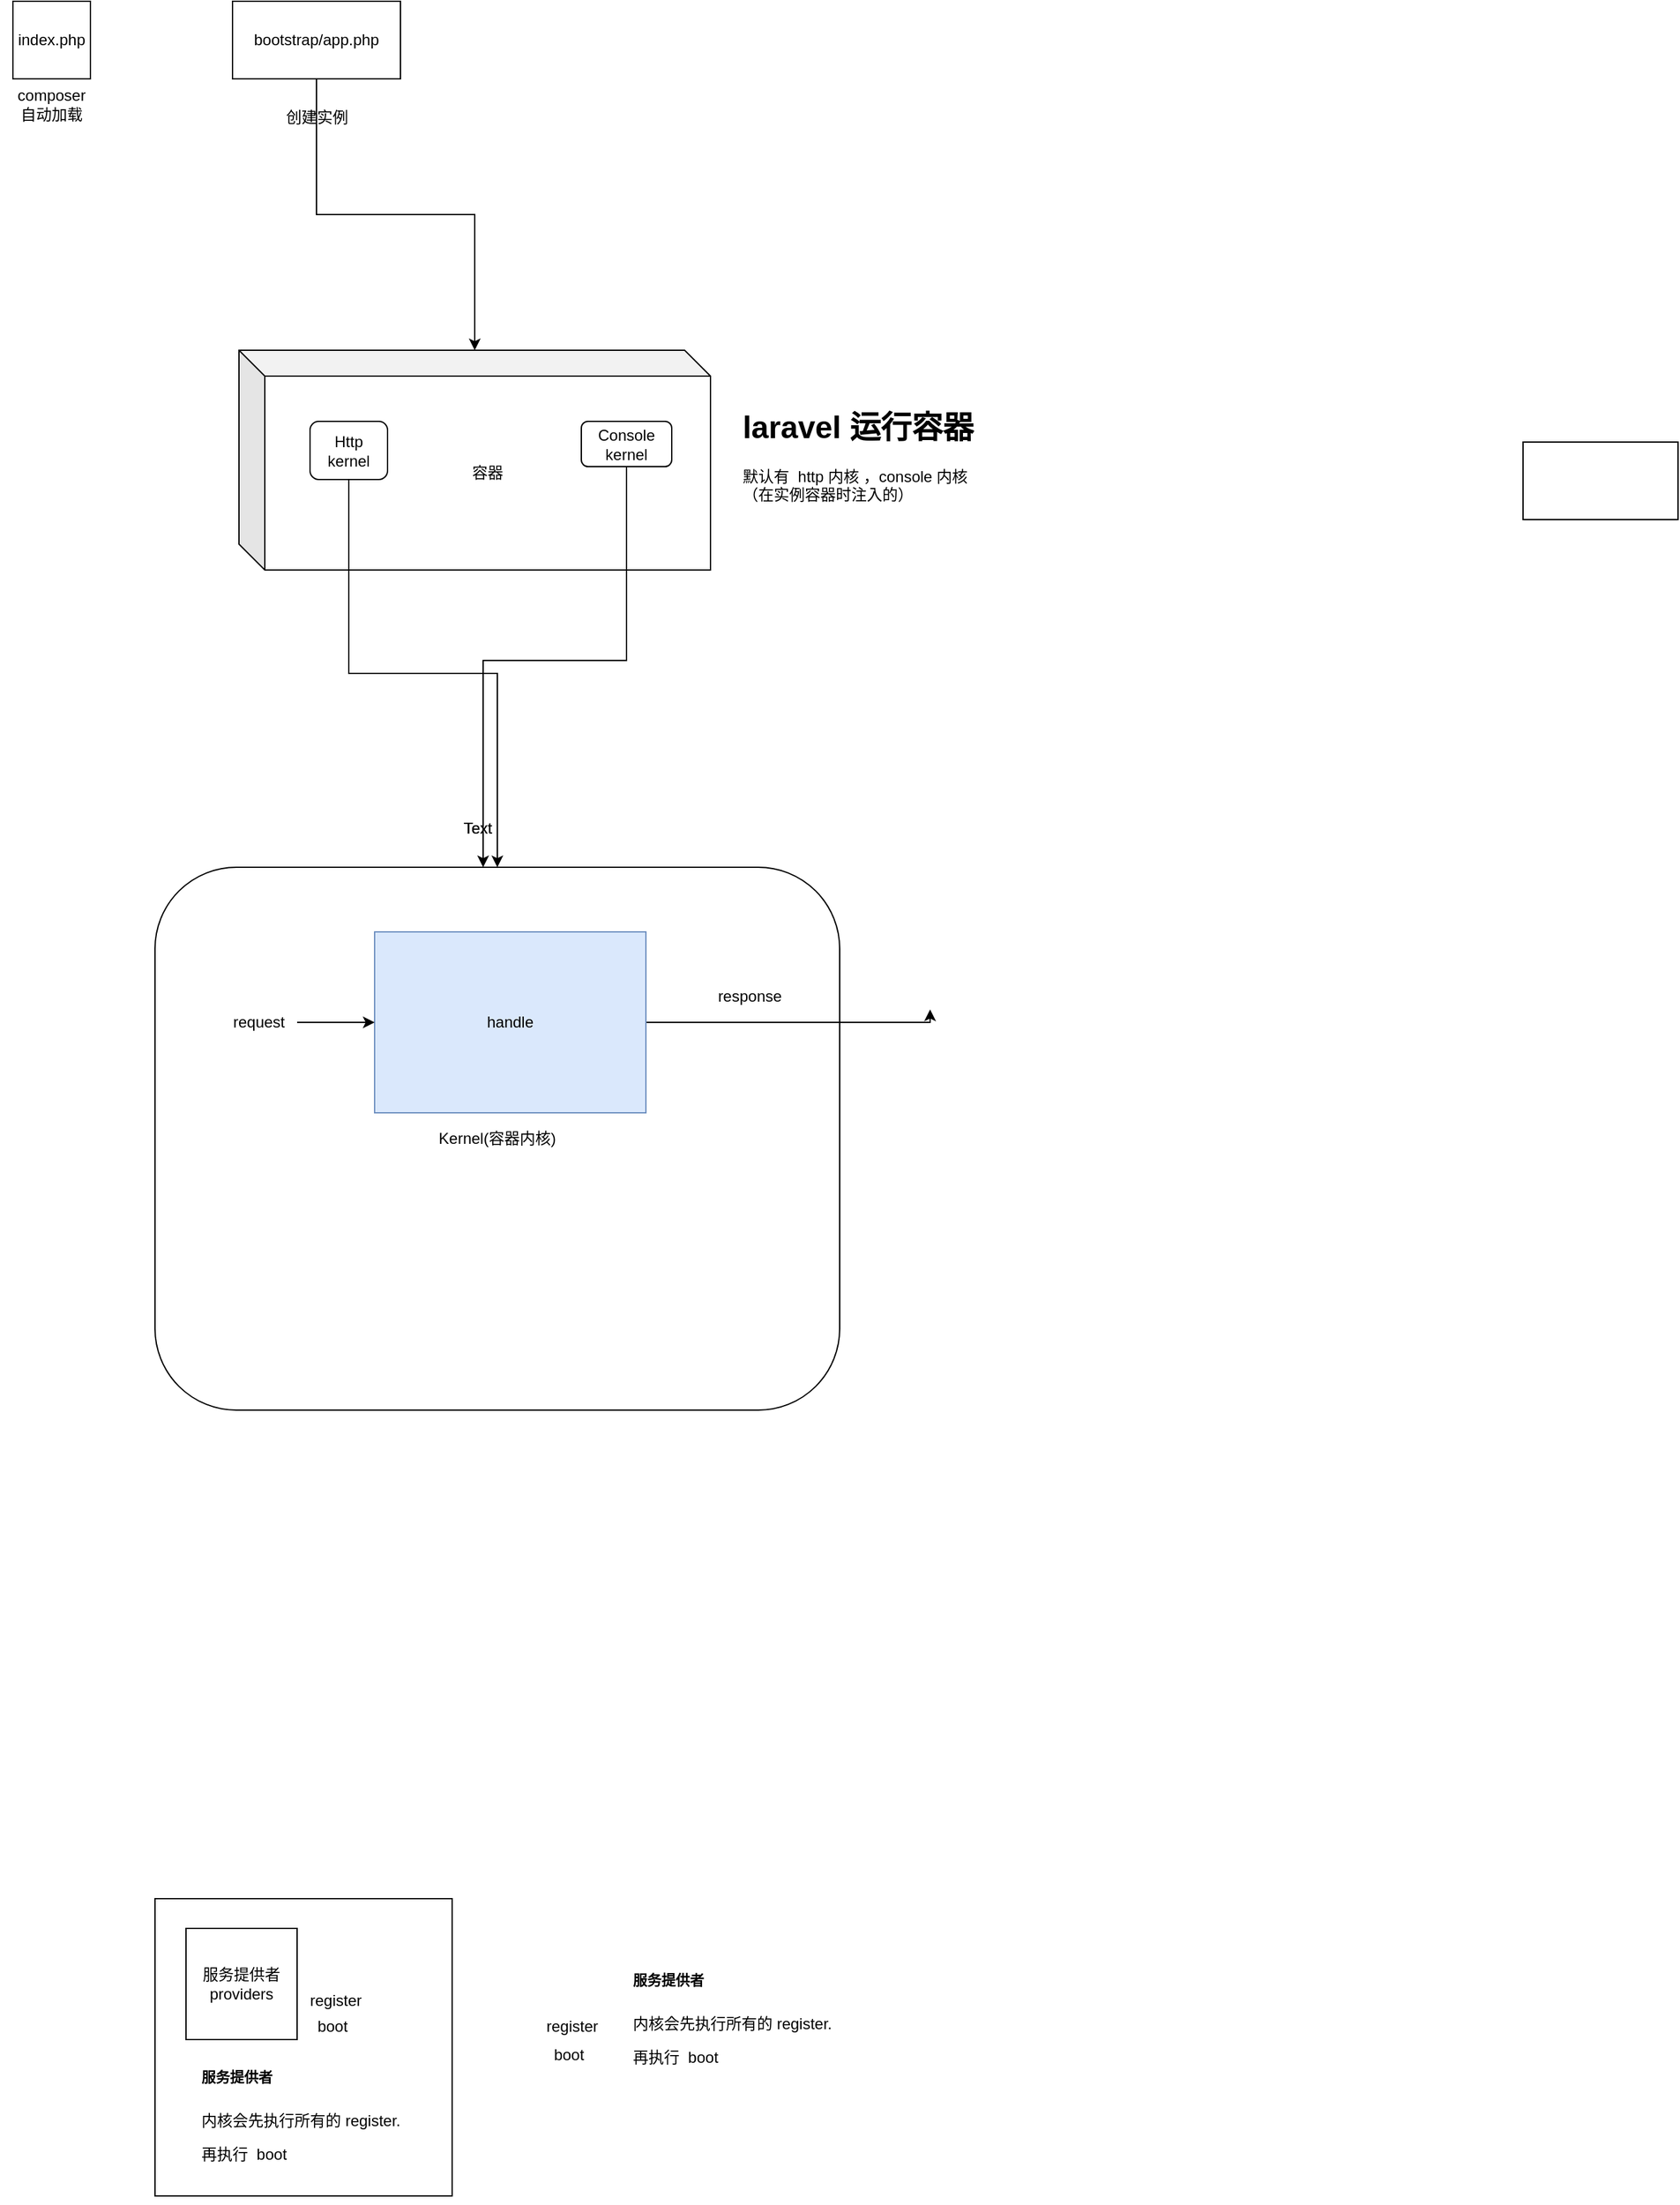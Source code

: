 <mxfile version="14.1.8" type="github">
  <diagram id="jYcRAxDgJYYIYYRb9l8G" name="Page-1">
    <mxGraphModel dx="1185" dy="635" grid="1" gridSize="23" guides="1" tooltips="1" connect="1" arrows="1" fold="1" page="1" pageScale="1" pageWidth="827" pageHeight="1169" math="0" shadow="0">
      <root>
        <mxCell id="0" />
        <mxCell id="1" parent="0" />
        <mxCell id="-JC5Y1mmU6ygiX1v_kIU-1" value="index.php" style="whiteSpace=wrap;html=1;aspect=fixed;" vertex="1" parent="1">
          <mxGeometry x="50" y="50" width="60" height="60" as="geometry" />
        </mxCell>
        <mxCell id="-JC5Y1mmU6ygiX1v_kIU-12" style="edgeStyle=orthogonalEdgeStyle;rounded=0;orthogonalLoop=1;jettySize=auto;html=1;" edge="1" parent="1" source="-JC5Y1mmU6ygiX1v_kIU-3" target="-JC5Y1mmU6ygiX1v_kIU-9">
          <mxGeometry relative="1" as="geometry" />
        </mxCell>
        <mxCell id="-JC5Y1mmU6ygiX1v_kIU-3" value="bootstrap/app.php" style="whiteSpace=wrap;html=1;" vertex="1" parent="1">
          <mxGeometry x="220" y="50" width="130" height="60" as="geometry" />
        </mxCell>
        <mxCell id="-JC5Y1mmU6ygiX1v_kIU-4" value="composer&lt;br&gt;自动加载" style="text;html=1;strokeColor=none;fillColor=none;align=center;verticalAlign=middle;whiteSpace=wrap;rounded=0;" vertex="1" parent="1">
          <mxGeometry x="40" y="120" width="80" height="20" as="geometry" />
        </mxCell>
        <mxCell id="-JC5Y1mmU6ygiX1v_kIU-7" value="创建实例&lt;br&gt;" style="text;html=1;align=center;verticalAlign=middle;resizable=0;points=[];autosize=1;" vertex="1" parent="1">
          <mxGeometry x="255" y="130" width="60" height="20" as="geometry" />
        </mxCell>
        <mxCell id="-JC5Y1mmU6ygiX1v_kIU-9" value="容器" style="shape=cube;whiteSpace=wrap;html=1;boundedLbl=1;backgroundOutline=1;darkOpacity=0.05;darkOpacity2=0.1;" vertex="1" parent="1">
          <mxGeometry x="225" y="320" width="365" height="170" as="geometry" />
        </mxCell>
        <mxCell id="-JC5Y1mmU6ygiX1v_kIU-20" style="edgeStyle=orthogonalEdgeStyle;rounded=0;orthogonalLoop=1;jettySize=auto;html=1;" edge="1" parent="1" source="-JC5Y1mmU6ygiX1v_kIU-14" target="-JC5Y1mmU6ygiX1v_kIU-19">
          <mxGeometry relative="1" as="geometry" />
        </mxCell>
        <mxCell id="-JC5Y1mmU6ygiX1v_kIU-14" value="Http kernel" style="rounded=1;whiteSpace=wrap;html=1;" vertex="1" parent="1">
          <mxGeometry x="280" y="375" width="60" height="45" as="geometry" />
        </mxCell>
        <mxCell id="-JC5Y1mmU6ygiX1v_kIU-21" style="edgeStyle=orthogonalEdgeStyle;rounded=0;orthogonalLoop=1;jettySize=auto;html=1;" edge="1" parent="1" source="-JC5Y1mmU6ygiX1v_kIU-15" target="-JC5Y1mmU6ygiX1v_kIU-19">
          <mxGeometry relative="1" as="geometry">
            <Array as="points">
              <mxPoint x="525" y="560" />
              <mxPoint x="414" y="560" />
            </Array>
          </mxGeometry>
        </mxCell>
        <mxCell id="-JC5Y1mmU6ygiX1v_kIU-15" value="Console kernel&lt;br&gt;" style="rounded=1;whiteSpace=wrap;html=1;" vertex="1" parent="1">
          <mxGeometry x="490" y="375" width="70" height="35" as="geometry" />
        </mxCell>
        <mxCell id="-JC5Y1mmU6ygiX1v_kIU-17" value="&lt;h1&gt;laravel 运行容器&lt;/h1&gt;&lt;div&gt;默认有&amp;nbsp; http 内核 ，console 内核&lt;/div&gt;&lt;div&gt;（在实例容器时注入的）&lt;/div&gt;" style="text;html=1;strokeColor=none;fillColor=none;spacing=5;spacingTop=-20;whiteSpace=wrap;overflow=hidden;rounded=0;" vertex="1" parent="1">
          <mxGeometry x="610" y="360" width="190" height="120" as="geometry" />
        </mxCell>
        <mxCell id="-JC5Y1mmU6ygiX1v_kIU-19" value="Kernel(容器内核)" style="rounded=1;whiteSpace=wrap;html=1;" vertex="1" parent="1">
          <mxGeometry x="160" y="720" width="530" height="420" as="geometry" />
        </mxCell>
        <mxCell id="-JC5Y1mmU6ygiX1v_kIU-30" style="edgeStyle=orthogonalEdgeStyle;rounded=0;orthogonalLoop=1;jettySize=auto;html=1;" edge="1" parent="1" source="-JC5Y1mmU6ygiX1v_kIU-23">
          <mxGeometry relative="1" as="geometry">
            <mxPoint x="760" y="830" as="targetPoint" />
            <Array as="points">
              <mxPoint x="760" y="840" />
            </Array>
          </mxGeometry>
        </mxCell>
        <mxCell id="-JC5Y1mmU6ygiX1v_kIU-23" value="handle&lt;br&gt;" style="whiteSpace=wrap;html=1;fillColor=#dae8fc;strokeColor=#6c8ebf;" vertex="1" parent="1">
          <mxGeometry x="330" y="770" width="210" height="140" as="geometry" />
        </mxCell>
        <mxCell id="-JC5Y1mmU6ygiX1v_kIU-25" value="Text" style="text;html=1;strokeColor=none;fillColor=none;align=center;verticalAlign=middle;whiteSpace=wrap;rounded=0;" vertex="1" parent="1">
          <mxGeometry x="390" y="680" width="40" height="20" as="geometry" />
        </mxCell>
        <mxCell id="-JC5Y1mmU6ygiX1v_kIU-26" value="Text" style="text;html=1;strokeColor=none;fillColor=none;align=center;verticalAlign=middle;whiteSpace=wrap;rounded=0;" vertex="1" parent="1">
          <mxGeometry x="390" y="680" width="40" height="20" as="geometry" />
        </mxCell>
        <mxCell id="-JC5Y1mmU6ygiX1v_kIU-32" style="edgeStyle=orthogonalEdgeStyle;rounded=0;orthogonalLoop=1;jettySize=auto;html=1;" edge="1" parent="1" source="-JC5Y1mmU6ygiX1v_kIU-27" target="-JC5Y1mmU6ygiX1v_kIU-23">
          <mxGeometry relative="1" as="geometry" />
        </mxCell>
        <mxCell id="-JC5Y1mmU6ygiX1v_kIU-27" value="request" style="text;html=1;align=center;verticalAlign=middle;resizable=0;points=[];autosize=1;" vertex="1" parent="1">
          <mxGeometry x="210" y="830" width="60" height="20" as="geometry" />
        </mxCell>
        <mxCell id="-JC5Y1mmU6ygiX1v_kIU-31" value="response&lt;br&gt;" style="text;html=1;align=center;verticalAlign=middle;resizable=0;points=[];autosize=1;" vertex="1" parent="1">
          <mxGeometry x="590" y="810" width="60" height="20" as="geometry" />
        </mxCell>
        <mxCell id="-JC5Y1mmU6ygiX1v_kIU-839" value="" style="whiteSpace=wrap;html=1;" vertex="1" parent="1">
          <mxGeometry x="1219" y="391" width="120" height="60" as="geometry" />
        </mxCell>
        <mxCell id="-JC5Y1mmU6ygiX1v_kIU-842" value="register" style="text;html=1;strokeColor=none;fillColor=none;align=center;verticalAlign=middle;whiteSpace=wrap;rounded=0;" vertex="1" parent="1">
          <mxGeometry x="463" y="1607" width="40" height="20" as="geometry" />
        </mxCell>
        <mxCell id="-JC5Y1mmU6ygiX1v_kIU-843" value="boot&lt;br&gt;" style="text;html=1;align=center;verticalAlign=middle;resizable=0;points=[];autosize=1;" vertex="1" parent="1">
          <mxGeometry x="457" y="1627" width="46" height="23" as="geometry" />
        </mxCell>
        <mxCell id="-JC5Y1mmU6ygiX1v_kIU-844" value="&lt;h1&gt;&lt;span style=&quot;font-size: 11px&quot;&gt;服务提供者&lt;/span&gt;&lt;/h1&gt;&lt;p&gt;内核会先执行所有的 register.&amp;nbsp;&lt;/p&gt;&lt;p&gt;再执行&amp;nbsp; boot&amp;nbsp; &amp;nbsp;&lt;/p&gt;" style="text;html=1;strokeColor=none;fillColor=none;spacing=5;spacingTop=-20;whiteSpace=wrap;overflow=hidden;rounded=0;" vertex="1" parent="1">
          <mxGeometry x="525" y="1557" width="188" height="122" as="geometry" />
        </mxCell>
        <mxCell id="-JC5Y1mmU6ygiX1v_kIU-847" value="" style="whiteSpace=wrap;html=1;aspect=fixed;" vertex="1" parent="1">
          <mxGeometry x="160" y="1518" width="230" height="230" as="geometry" />
        </mxCell>
        <mxCell id="-JC5Y1mmU6ygiX1v_kIU-849" value="服务提供者&lt;br&gt;providers" style="whiteSpace=wrap;html=1;aspect=fixed;" vertex="1" parent="1">
          <mxGeometry x="184" y="1541" width="86" height="86" as="geometry" />
        </mxCell>
        <mxCell id="-JC5Y1mmU6ygiX1v_kIU-850" value="register" style="text;html=1;strokeColor=none;fillColor=none;align=center;verticalAlign=middle;whiteSpace=wrap;rounded=0;" vertex="1" parent="1">
          <mxGeometry x="280" y="1587" width="40" height="20" as="geometry" />
        </mxCell>
        <mxCell id="-JC5Y1mmU6ygiX1v_kIU-851" value="boot&lt;br&gt;" style="text;html=1;align=center;verticalAlign=middle;resizable=0;points=[];autosize=1;" vertex="1" parent="1">
          <mxGeometry x="274" y="1605.5" width="46" height="23" as="geometry" />
        </mxCell>
        <mxCell id="-JC5Y1mmU6ygiX1v_kIU-852" value="&lt;h1&gt;&lt;span style=&quot;font-size: 11px&quot;&gt;服务提供者&lt;/span&gt;&lt;/h1&gt;&lt;p&gt;内核会先执行所有的 register.&amp;nbsp;&lt;/p&gt;&lt;p&gt;再执行&amp;nbsp; boot&amp;nbsp; &amp;nbsp;&lt;/p&gt;" style="text;html=1;strokeColor=none;fillColor=none;spacing=5;spacingTop=-20;whiteSpace=wrap;overflow=hidden;rounded=0;" vertex="1" parent="1">
          <mxGeometry x="191" y="1632" width="188" height="122" as="geometry" />
        </mxCell>
      </root>
    </mxGraphModel>
  </diagram>
</mxfile>
